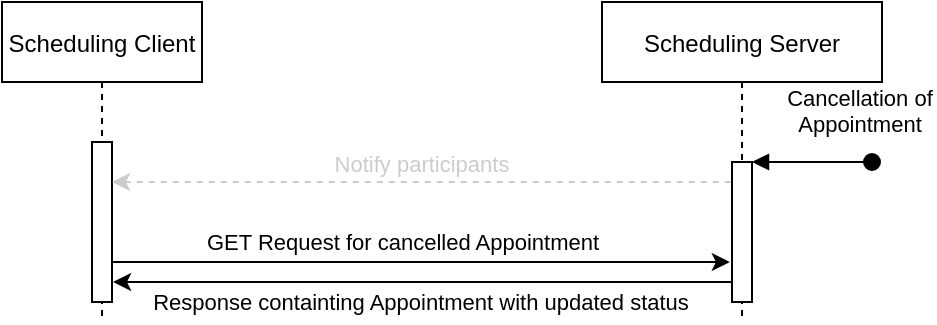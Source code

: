 <mxfile>
    <diagram name="Seite-1" id="q25PIQKFB_0P2NkEKlFj">
        <mxGraphModel dx="928" dy="-675" grid="1" gridSize="10" guides="1" tooltips="1" connect="1" arrows="1" fold="1" page="1" pageScale="1" pageWidth="827" pageHeight="1169" math="0" shadow="0">
            <root>
                <mxCell id="0"/>
                <mxCell id="1" parent="0"/>
                <mxCell id="2" value="Scheduling Client" style="shape=umlLifeline;perimeter=lifelinePerimeter;container=1;collapsible=0;recursiveResize=0;rounded=0;shadow=0;strokeWidth=1;" vertex="1" parent="1">
                    <mxGeometry x="121" y="1720" width="100" height="160" as="geometry"/>
                </mxCell>
                <mxCell id="3" value="" style="points=[];perimeter=orthogonalPerimeter;rounded=0;shadow=0;strokeWidth=1;" vertex="1" parent="2">
                    <mxGeometry x="45" y="70" width="10" height="80" as="geometry"/>
                </mxCell>
                <mxCell id="4" value="Scheduling Server" style="shape=umlLifeline;perimeter=lifelinePerimeter;container=1;collapsible=0;recursiveResize=0;rounded=0;shadow=0;strokeWidth=1;" vertex="1" parent="1">
                    <mxGeometry x="421" y="1720" width="140" height="160" as="geometry"/>
                </mxCell>
                <mxCell id="5" value="" style="points=[];perimeter=orthogonalPerimeter;rounded=0;shadow=0;strokeWidth=1;" vertex="1" parent="4">
                    <mxGeometry x="65" y="80" width="10" height="70" as="geometry"/>
                </mxCell>
                <mxCell id="6" value="Cancellation of &#xa;Appointment" style="verticalAlign=bottom;startArrow=oval;endArrow=block;startSize=8;shadow=0;strokeWidth=1;" edge="1" parent="4">
                    <mxGeometry x="-0.8" y="-10" relative="1" as="geometry">
                        <mxPoint x="135" y="80" as="sourcePoint"/>
                        <mxPoint x="75" y="80" as="targetPoint"/>
                        <mxPoint as="offset"/>
                    </mxGeometry>
                </mxCell>
                <mxCell id="7" value="Notify participants" style="verticalAlign=bottom;endArrow=none;entryX=0;entryY=0;shadow=0;strokeWidth=1;startArrow=classic;startFill=1;endFill=0;dashed=1;strokeColor=#CCCCCC;fontColor=#CCCCCC;" edge="1" parent="1">
                    <mxGeometry relative="1" as="geometry">
                        <mxPoint x="176" y="1810" as="sourcePoint"/>
                        <mxPoint x="486.0" y="1810" as="targetPoint"/>
                        <mxPoint as="offset"/>
                    </mxGeometry>
                </mxCell>
                <mxCell id="8" style="edgeStyle=none;html=1;entryX=-0.108;entryY=0.4;entryDx=0;entryDy=0;entryPerimeter=0;" edge="1" parent="1">
                    <mxGeometry relative="1" as="geometry">
                        <mxPoint x="176" y="1850" as="sourcePoint"/>
                        <mxPoint x="484.92" y="1850" as="targetPoint"/>
                    </mxGeometry>
                </mxCell>
                <mxCell id="9" value="GET Request for cancelled Appointment" style="edgeLabel;html=1;align=center;verticalAlign=middle;resizable=0;points=[];" vertex="1" connectable="0" parent="8">
                    <mxGeometry x="-0.409" y="1" relative="1" as="geometry">
                        <mxPoint x="53" y="-9" as="offset"/>
                    </mxGeometry>
                </mxCell>
                <mxCell id="10" style="edgeStyle=none;html=1;entryX=1.053;entryY=0.654;entryDx=0;entryDy=0;entryPerimeter=0;" edge="1" parent="1">
                    <mxGeometry relative="1" as="geometry">
                        <mxPoint x="486" y="1860" as="sourcePoint"/>
                        <mxPoint x="176.53" y="1860" as="targetPoint"/>
                    </mxGeometry>
                </mxCell>
                <mxCell id="11" value="Response containting Appointment with updated status" style="edgeLabel;html=1;align=center;verticalAlign=middle;resizable=0;points=[];" vertex="1" connectable="0" parent="10">
                    <mxGeometry x="0.3" y="-2" relative="1" as="geometry">
                        <mxPoint x="45" y="12" as="offset"/>
                    </mxGeometry>
                </mxCell>
            </root>
        </mxGraphModel>
    </diagram>
</mxfile>